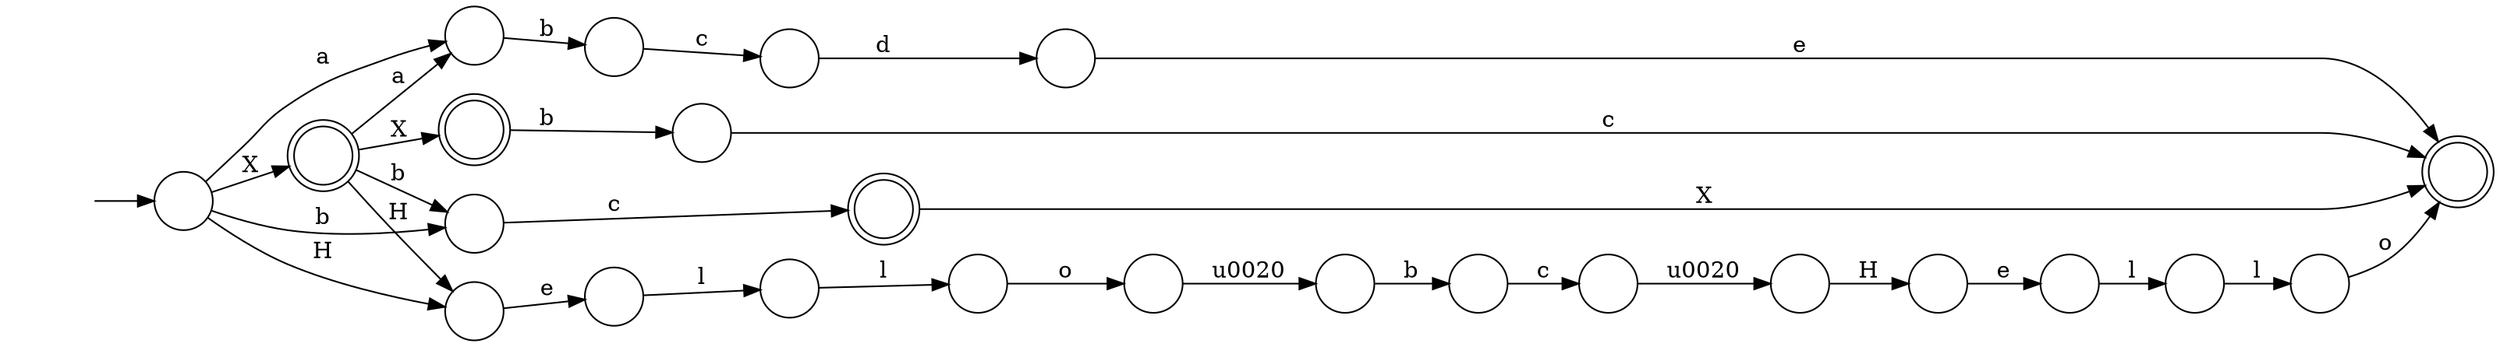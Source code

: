 digraph Automaton {
  rankdir = LR;
  0 [shape=circle,label=""];
  0 -> 3 [label="l"]
  1 [shape=circle,label=""];
  1 -> 8 [label="d"]
  2 [shape=doublecircle,label=""];
  2 -> 19 [label="b"]
  3 [shape=circle,label=""];
  3 -> 22 [label="l"]
  4 [shape=circle,label=""];
  4 -> 1 [label="c"]
  5 [shape=circle,label=""];
  5 -> 21 [label="\u0020"]
  6 [shape=doublecircle,label=""];
  6 -> 11 [label="X"]
  7 [shape=circle,label=""];
  7 -> 15 [label="c"]
  8 [shape=circle,label=""];
  8 -> 11 [label="e"]
  9 [shape=circle,label=""];
  9 -> 16 [label="l"]
  10 [shape=circle,label=""];
  10 -> 6 [label="c"]
  11 [shape=doublecircle,label=""];
  12 [shape=circle,label=""];
  12 -> 14 [label="H"]
  13 [shape=doublecircle,label=""];
  13 -> 2 [label="X"]
  13 -> 10 [label="b"]
  13 -> 18 [label="a"]
  13 -> 23 [label="H"]
  14 [shape=circle,label=""];
  14 -> 17 [label="e"]
  15 [shape=circle,label=""];
  15 -> 12 [label="\u0020"]
  16 [shape=circle,label=""];
  16 -> 11 [label="o"]
  17 [shape=circle,label=""];
  17 -> 9 [label="l"]
  18 [shape=circle,label=""];
  18 -> 4 [label="b"]
  19 [shape=circle,label=""];
  19 -> 11 [label="c"]
  20 [shape=circle,label=""];
  initial [shape=plaintext,label=""];
  initial -> 20
  20 -> 13 [label="X"]
  20 -> 10 [label="b"]
  20 -> 18 [label="a"]
  20 -> 23 [label="H"]
  21 [shape=circle,label=""];
  21 -> 7 [label="b"]
  22 [shape=circle,label=""];
  22 -> 5 [label="o"]
  23 [shape=circle,label=""];
  23 -> 0 [label="e"]
}

